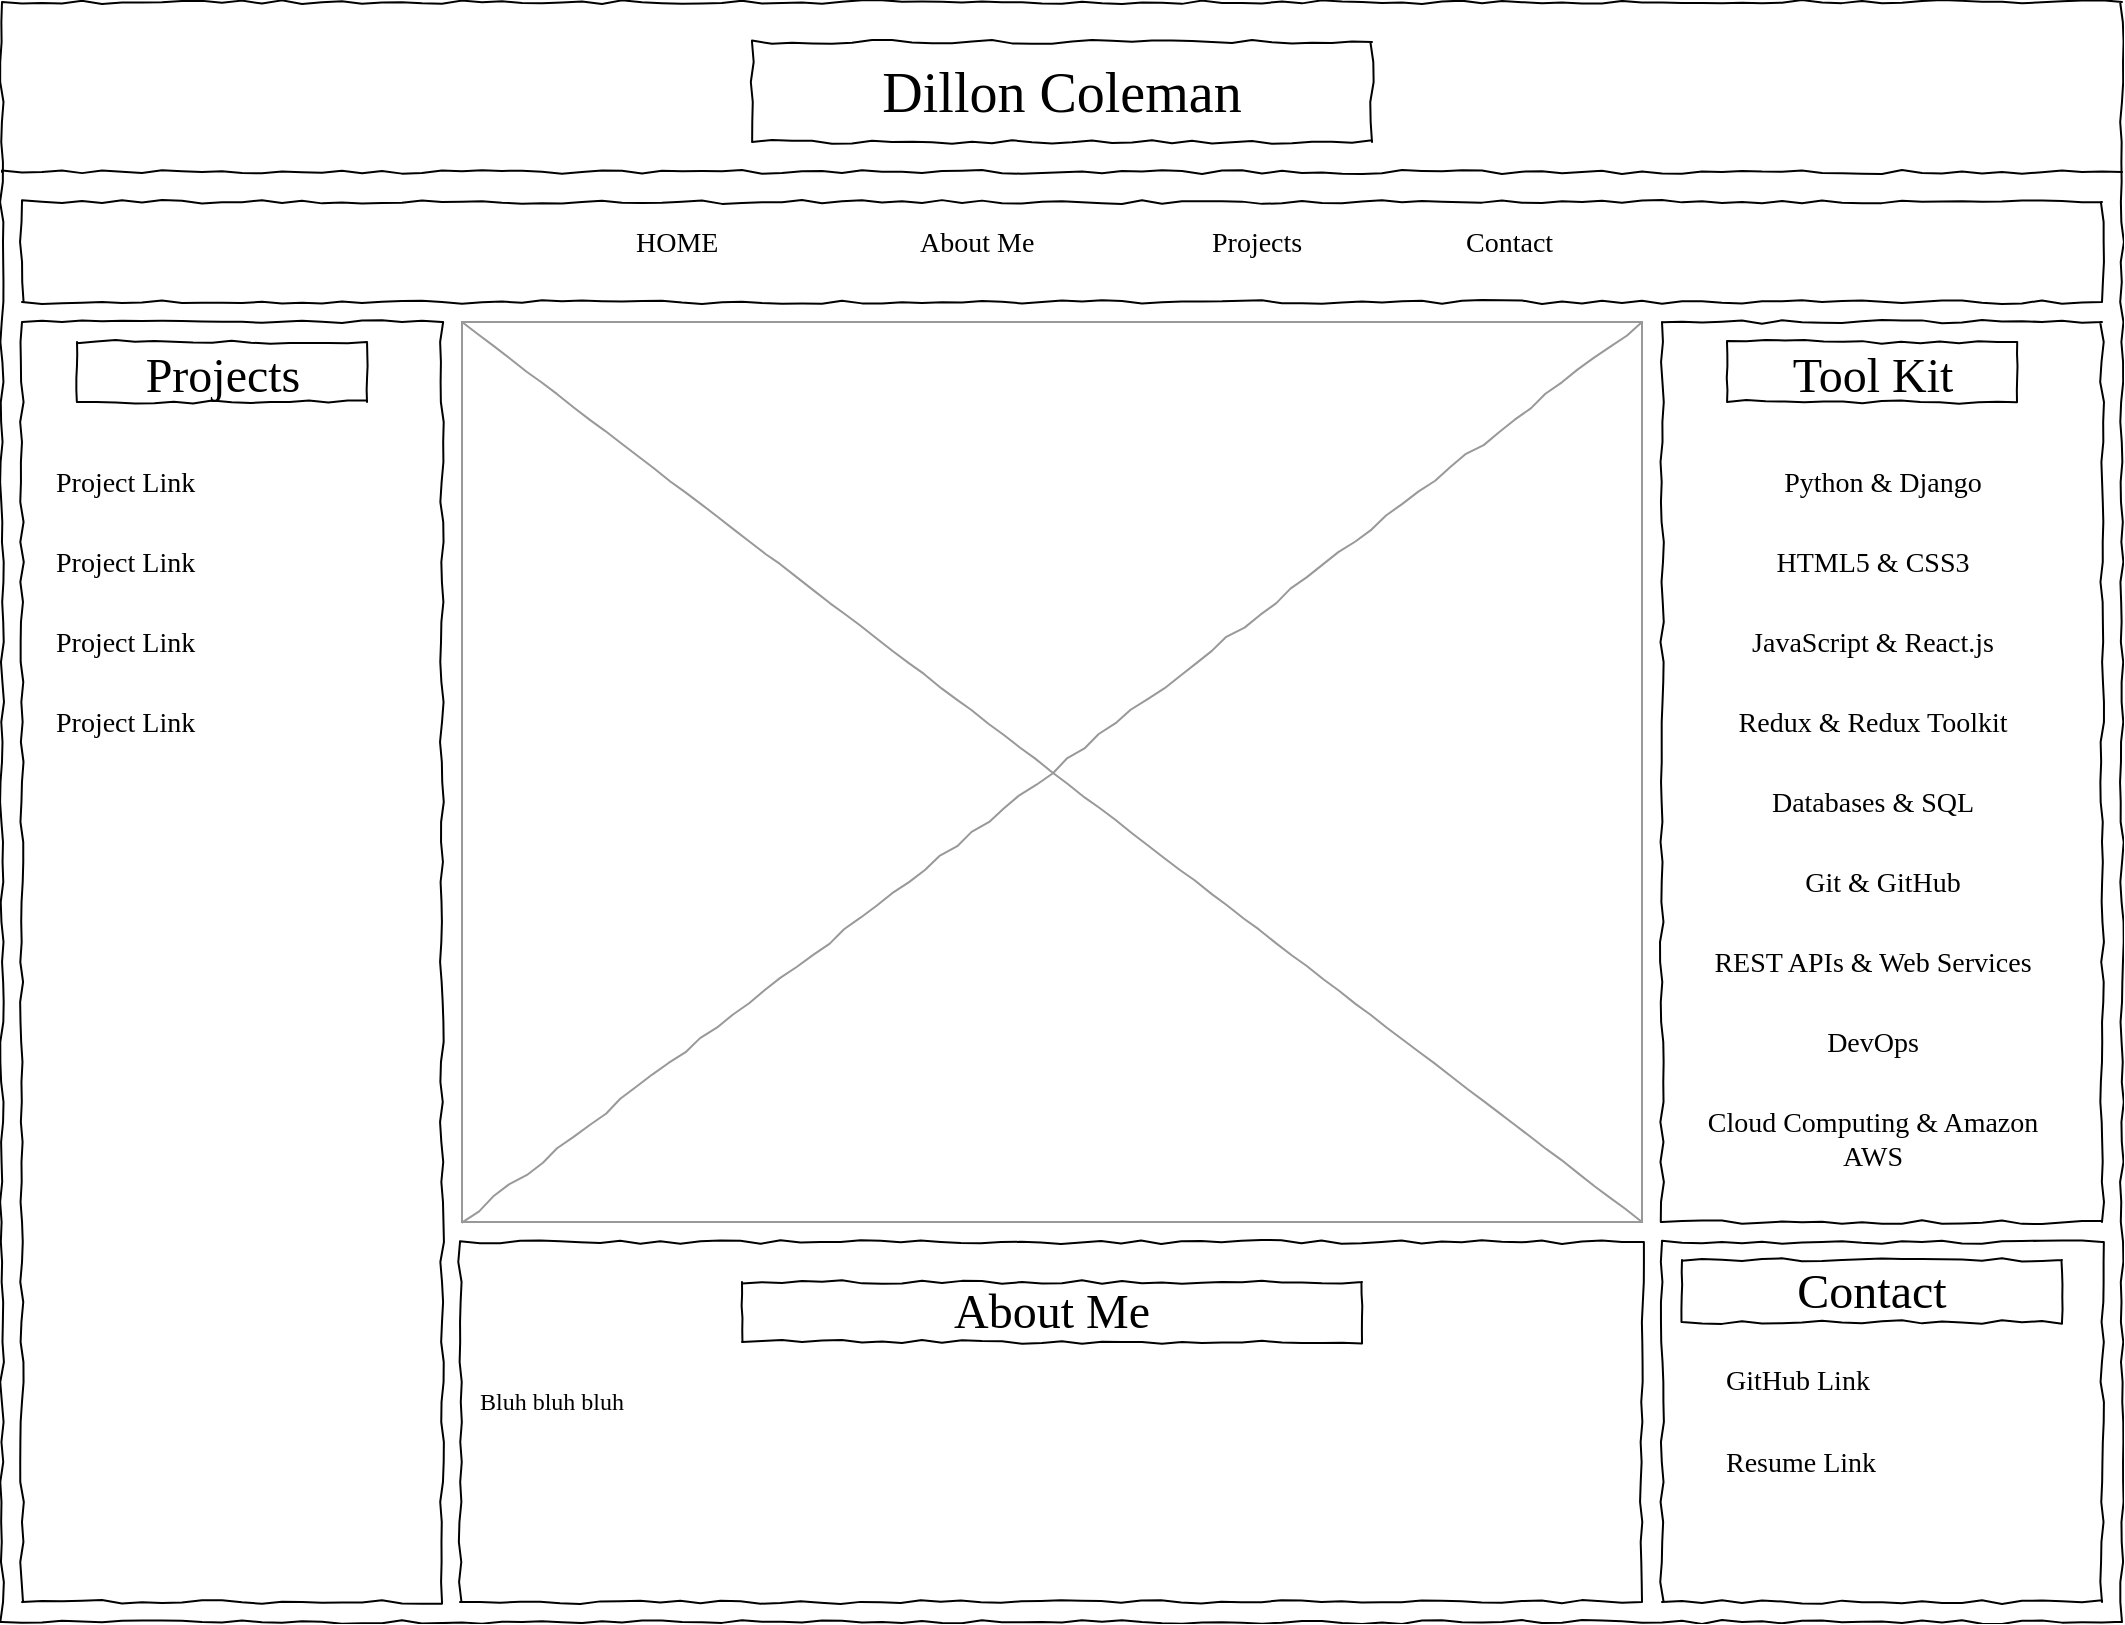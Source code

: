 <mxfile version="15.5.9" type="github">
  <diagram name="Page-1" id="03018318-947c-dd8e-b7a3-06fadd420f32">
    <mxGraphModel dx="2062" dy="1160" grid="1" gridSize="10" guides="1" tooltips="1" connect="1" arrows="1" fold="1" page="1" pageScale="1" pageWidth="1100" pageHeight="850" background="none" math="0" shadow="0">
      <root>
        <mxCell id="0" />
        <mxCell id="1" parent="0" />
        <mxCell id="677b7b8949515195-1" value="" style="whiteSpace=wrap;html=1;rounded=0;shadow=0;labelBackgroundColor=none;strokeColor=#000000;strokeWidth=1;fillColor=none;fontFamily=Verdana;fontSize=12;fontColor=#000000;align=center;comic=1;" parent="1" vertex="1">
          <mxGeometry x="20" y="20" width="1060" height="810" as="geometry" />
        </mxCell>
        <mxCell id="677b7b8949515195-2" value="Dillon Coleman" style="whiteSpace=wrap;html=1;rounded=0;shadow=0;labelBackgroundColor=none;strokeWidth=1;fontFamily=Verdana;fontSize=28;align=center;comic=1;" parent="1" vertex="1">
          <mxGeometry x="395" y="40" width="310" height="50" as="geometry" />
        </mxCell>
        <mxCell id="677b7b8949515195-8" value="" style="whiteSpace=wrap;html=1;rounded=0;shadow=0;labelBackgroundColor=none;strokeWidth=1;fillColor=none;fontFamily=Verdana;fontSize=12;align=center;comic=1;" parent="1" vertex="1">
          <mxGeometry x="30" y="180" width="210" height="640" as="geometry" />
        </mxCell>
        <mxCell id="677b7b8949515195-9" value="" style="line;strokeWidth=1;html=1;rounded=0;shadow=0;labelBackgroundColor=none;fillColor=none;fontFamily=Verdana;fontSize=14;fontColor=#000000;align=center;comic=1;" parent="1" vertex="1">
          <mxGeometry x="20" y="100" width="1060" height="10" as="geometry" />
        </mxCell>
        <mxCell id="677b7b8949515195-10" value="" style="whiteSpace=wrap;html=1;rounded=0;shadow=0;labelBackgroundColor=none;strokeWidth=1;fillColor=none;fontFamily=Verdana;fontSize=12;align=center;comic=1;" parent="1" vertex="1">
          <mxGeometry x="30" y="120" width="1040" height="50" as="geometry" />
        </mxCell>
        <mxCell id="677b7b8949515195-11" value="HOME" style="text;html=1;points=[];align=left;verticalAlign=top;spacingTop=-4;fontSize=14;fontFamily=Verdana" parent="1" vertex="1">
          <mxGeometry x="335" y="130" width="60" height="20" as="geometry" />
        </mxCell>
        <mxCell id="677b7b8949515195-12" value="About Me" style="text;html=1;points=[];align=left;verticalAlign=top;spacingTop=-4;fontSize=14;fontFamily=Verdana" parent="1" vertex="1">
          <mxGeometry x="477" y="130" width="83" height="20" as="geometry" />
        </mxCell>
        <mxCell id="677b7b8949515195-13" value="Projects" style="text;html=1;points=[];align=left;verticalAlign=top;spacingTop=-4;fontSize=14;fontFamily=Verdana" parent="1" vertex="1">
          <mxGeometry x="623" y="130" width="60" height="20" as="geometry" />
        </mxCell>
        <mxCell id="677b7b8949515195-14" value="Contact" style="text;html=1;points=[];align=left;verticalAlign=top;spacingTop=-4;fontSize=14;fontFamily=Verdana" parent="1" vertex="1">
          <mxGeometry x="750" y="130" width="60" height="20" as="geometry" />
        </mxCell>
        <mxCell id="677b7b8949515195-15" value="&lt;div&gt;&lt;br&gt;&lt;/div&gt;&lt;div&gt;&lt;br&gt;&lt;/div&gt;&lt;div&gt;&lt;br&gt;&lt;/div&gt;&lt;div&gt;&lt;br&gt;&lt;/div&gt;&lt;div&gt;Bluh bluh bluh&lt;/div&gt;" style="whiteSpace=wrap;html=1;rounded=0;shadow=0;labelBackgroundColor=none;strokeWidth=1;fillColor=none;fontFamily=Verdana;fontSize=12;align=left;verticalAlign=top;spacing=10;comic=1;" parent="1" vertex="1">
          <mxGeometry x="249" y="640" width="591" height="180" as="geometry" />
        </mxCell>
        <mxCell id="677b7b8949515195-16" value="" style="verticalLabelPosition=bottom;shadow=0;dashed=0;align=center;html=1;verticalAlign=top;strokeWidth=1;shape=mxgraph.mockup.graphics.simpleIcon;strokeColor=#999999;rounded=0;labelBackgroundColor=none;fontFamily=Verdana;fontSize=14;fontColor=#000000;comic=1;" parent="1" vertex="1">
          <mxGeometry x="250" y="180" width="590" height="450" as="geometry" />
        </mxCell>
        <mxCell id="677b7b8949515195-25" value="" style="whiteSpace=wrap;html=1;rounded=0;shadow=0;labelBackgroundColor=none;strokeWidth=1;fillColor=none;fontFamily=Verdana;fontSize=12;align=center;comic=1;" parent="1" vertex="1">
          <mxGeometry x="850" y="180" width="220" height="450" as="geometry" />
        </mxCell>
        <mxCell id="677b7b8949515195-26" value="" style="whiteSpace=wrap;html=1;rounded=0;shadow=0;labelBackgroundColor=none;strokeWidth=1;fillColor=none;fontFamily=Verdana;fontSize=12;align=center;comic=1;" parent="1" vertex="1">
          <mxGeometry x="850" y="640" width="220" height="180" as="geometry" />
        </mxCell>
        <mxCell id="677b7b8949515195-28" value="Project Link" style="text;html=1;points=[];align=left;verticalAlign=top;spacingTop=-4;fontSize=14;fontFamily=Verdana" parent="1" vertex="1">
          <mxGeometry x="45" y="250" width="170" height="20" as="geometry" />
        </mxCell>
        <mxCell id="677b7b8949515195-42" value="GitHub Link" style="text;html=1;points=[];align=left;verticalAlign=top;spacingTop=-4;fontSize=14;fontFamily=Verdana" parent="1" vertex="1">
          <mxGeometry x="880" y="699" width="170" height="20" as="geometry" />
        </mxCell>
        <mxCell id="677b7b8949515195-45" value="Python &amp;amp; Django" style="text;html=1;points=[];align=center;verticalAlign=top;spacingTop=-4;fontSize=14;fontFamily=Verdana" parent="1" vertex="1">
          <mxGeometry x="875" y="250" width="170" height="20" as="geometry" />
        </mxCell>
        <mxCell id="677b7b8949515195-46" value="HTML5 &amp;amp; CSS3" style="text;html=1;points=[];align=center;verticalAlign=top;spacingTop=-4;fontSize=14;fontFamily=Verdana" parent="1" vertex="1">
          <mxGeometry x="870" y="290" width="170" height="20" as="geometry" />
        </mxCell>
        <mxCell id="677b7b8949515195-47" value="JavaScript &amp;amp; React.js" style="text;html=1;points=[];align=center;verticalAlign=top;spacingTop=-4;fontSize=14;fontFamily=Verdana" parent="1" vertex="1">
          <mxGeometry x="870" y="330" width="170" height="20" as="geometry" />
        </mxCell>
        <mxCell id="677b7b8949515195-48" value="Redux &amp;amp; Redux Toolkit" style="text;html=1;points=[];align=center;verticalAlign=top;spacingTop=-4;fontSize=14;fontFamily=Verdana" parent="1" vertex="1">
          <mxGeometry x="870" y="370" width="170" height="20" as="geometry" />
        </mxCell>
        <mxCell id="677b7b8949515195-49" value="Databases &amp;amp; SQL" style="text;html=1;points=[];align=center;verticalAlign=top;spacingTop=-4;fontSize=14;fontFamily=Verdana" parent="1" vertex="1">
          <mxGeometry x="870" y="410" width="170" height="20" as="geometry" />
        </mxCell>
        <mxCell id="3qC1avcTBygsL0Vsov1e-2" value="Resume Link" style="text;html=1;points=[];align=left;verticalAlign=top;spacingTop=-4;fontSize=14;fontFamily=Verdana" parent="1" vertex="1">
          <mxGeometry x="880" y="740" width="170" height="20" as="geometry" />
        </mxCell>
        <mxCell id="3qC1avcTBygsL0Vsov1e-5" value="Contact" style="whiteSpace=wrap;html=1;rounded=0;shadow=0;labelBackgroundColor=none;strokeWidth=1;fontFamily=Verdana;fontSize=24;align=center;comic=1;" parent="1" vertex="1">
          <mxGeometry x="860" y="649" width="190" height="31" as="geometry" />
        </mxCell>
        <mxCell id="3qC1avcTBygsL0Vsov1e-6" value="&lt;font style=&quot;font-size: 24px&quot;&gt;Projects&lt;/font&gt;" style="whiteSpace=wrap;html=1;rounded=0;shadow=0;labelBackgroundColor=none;strokeWidth=1;fontFamily=Verdana;fontSize=28;align=center;comic=1;" parent="1" vertex="1">
          <mxGeometry x="57.5" y="190" width="145" height="30" as="geometry" />
        </mxCell>
        <mxCell id="3qC1avcTBygsL0Vsov1e-7" value="Project Link" style="text;html=1;points=[];align=left;verticalAlign=top;spacingTop=-4;fontSize=14;fontFamily=Verdana" parent="1" vertex="1">
          <mxGeometry x="45" y="290" width="170" height="20" as="geometry" />
        </mxCell>
        <mxCell id="3qC1avcTBygsL0Vsov1e-8" value="Project Link" style="text;html=1;points=[];align=left;verticalAlign=top;spacingTop=-4;fontSize=14;fontFamily=Verdana" parent="1" vertex="1">
          <mxGeometry x="45" y="330" width="170" height="20" as="geometry" />
        </mxCell>
        <mxCell id="3qC1avcTBygsL0Vsov1e-9" value="Project Link" style="text;html=1;points=[];align=left;verticalAlign=top;spacingTop=-4;fontSize=14;fontFamily=Verdana" parent="1" vertex="1">
          <mxGeometry x="45" y="370" width="170" height="20" as="geometry" />
        </mxCell>
        <mxCell id="3qC1avcTBygsL0Vsov1e-10" value="About Me" style="whiteSpace=wrap;html=1;rounded=0;shadow=0;labelBackgroundColor=none;strokeWidth=1;fontFamily=Verdana;fontSize=24;align=center;comic=1;" parent="1" vertex="1">
          <mxGeometry x="390" y="660" width="310" height="30" as="geometry" />
        </mxCell>
        <mxCell id="3qC1avcTBygsL0Vsov1e-12" value="&lt;font style=&quot;font-size: 24px&quot;&gt;Tool Kit&lt;/font&gt;" style="whiteSpace=wrap;html=1;rounded=0;shadow=0;labelBackgroundColor=none;strokeWidth=1;fontFamily=Verdana;fontSize=28;align=center;comic=1;" parent="1" vertex="1">
          <mxGeometry x="882.5" y="190" width="145" height="30" as="geometry" />
        </mxCell>
        <mxCell id="3qC1avcTBygsL0Vsov1e-13" value="Git &amp;amp; GitHub" style="text;html=1;points=[];align=center;verticalAlign=top;spacingTop=-4;fontSize=14;fontFamily=Verdana" parent="1" vertex="1">
          <mxGeometry x="875" y="450" width="170" height="20" as="geometry" />
        </mxCell>
        <mxCell id="3qC1avcTBygsL0Vsov1e-14" value="REST APIs &amp;amp; Web Services" style="text;html=1;points=[];align=center;verticalAlign=top;spacingTop=-4;fontSize=14;fontFamily=Verdana" parent="1" vertex="1">
          <mxGeometry x="870" y="490" width="170" height="20" as="geometry" />
        </mxCell>
        <mxCell id="3qC1avcTBygsL0Vsov1e-15" value="DevOps" style="text;html=1;points=[];align=center;verticalAlign=top;spacingTop=-4;fontSize=14;fontFamily=Verdana" parent="1" vertex="1">
          <mxGeometry x="870" y="530" width="170" height="20" as="geometry" />
        </mxCell>
        <mxCell id="3qC1avcTBygsL0Vsov1e-16" value="Cloud Computing &amp;amp; Amazon&lt;br&gt;AWS" style="text;html=1;points=[];align=center;verticalAlign=top;spacingTop=-4;fontSize=14;fontFamily=Verdana" parent="1" vertex="1">
          <mxGeometry x="870" y="570" width="170" height="20" as="geometry" />
        </mxCell>
      </root>
    </mxGraphModel>
  </diagram>
</mxfile>
